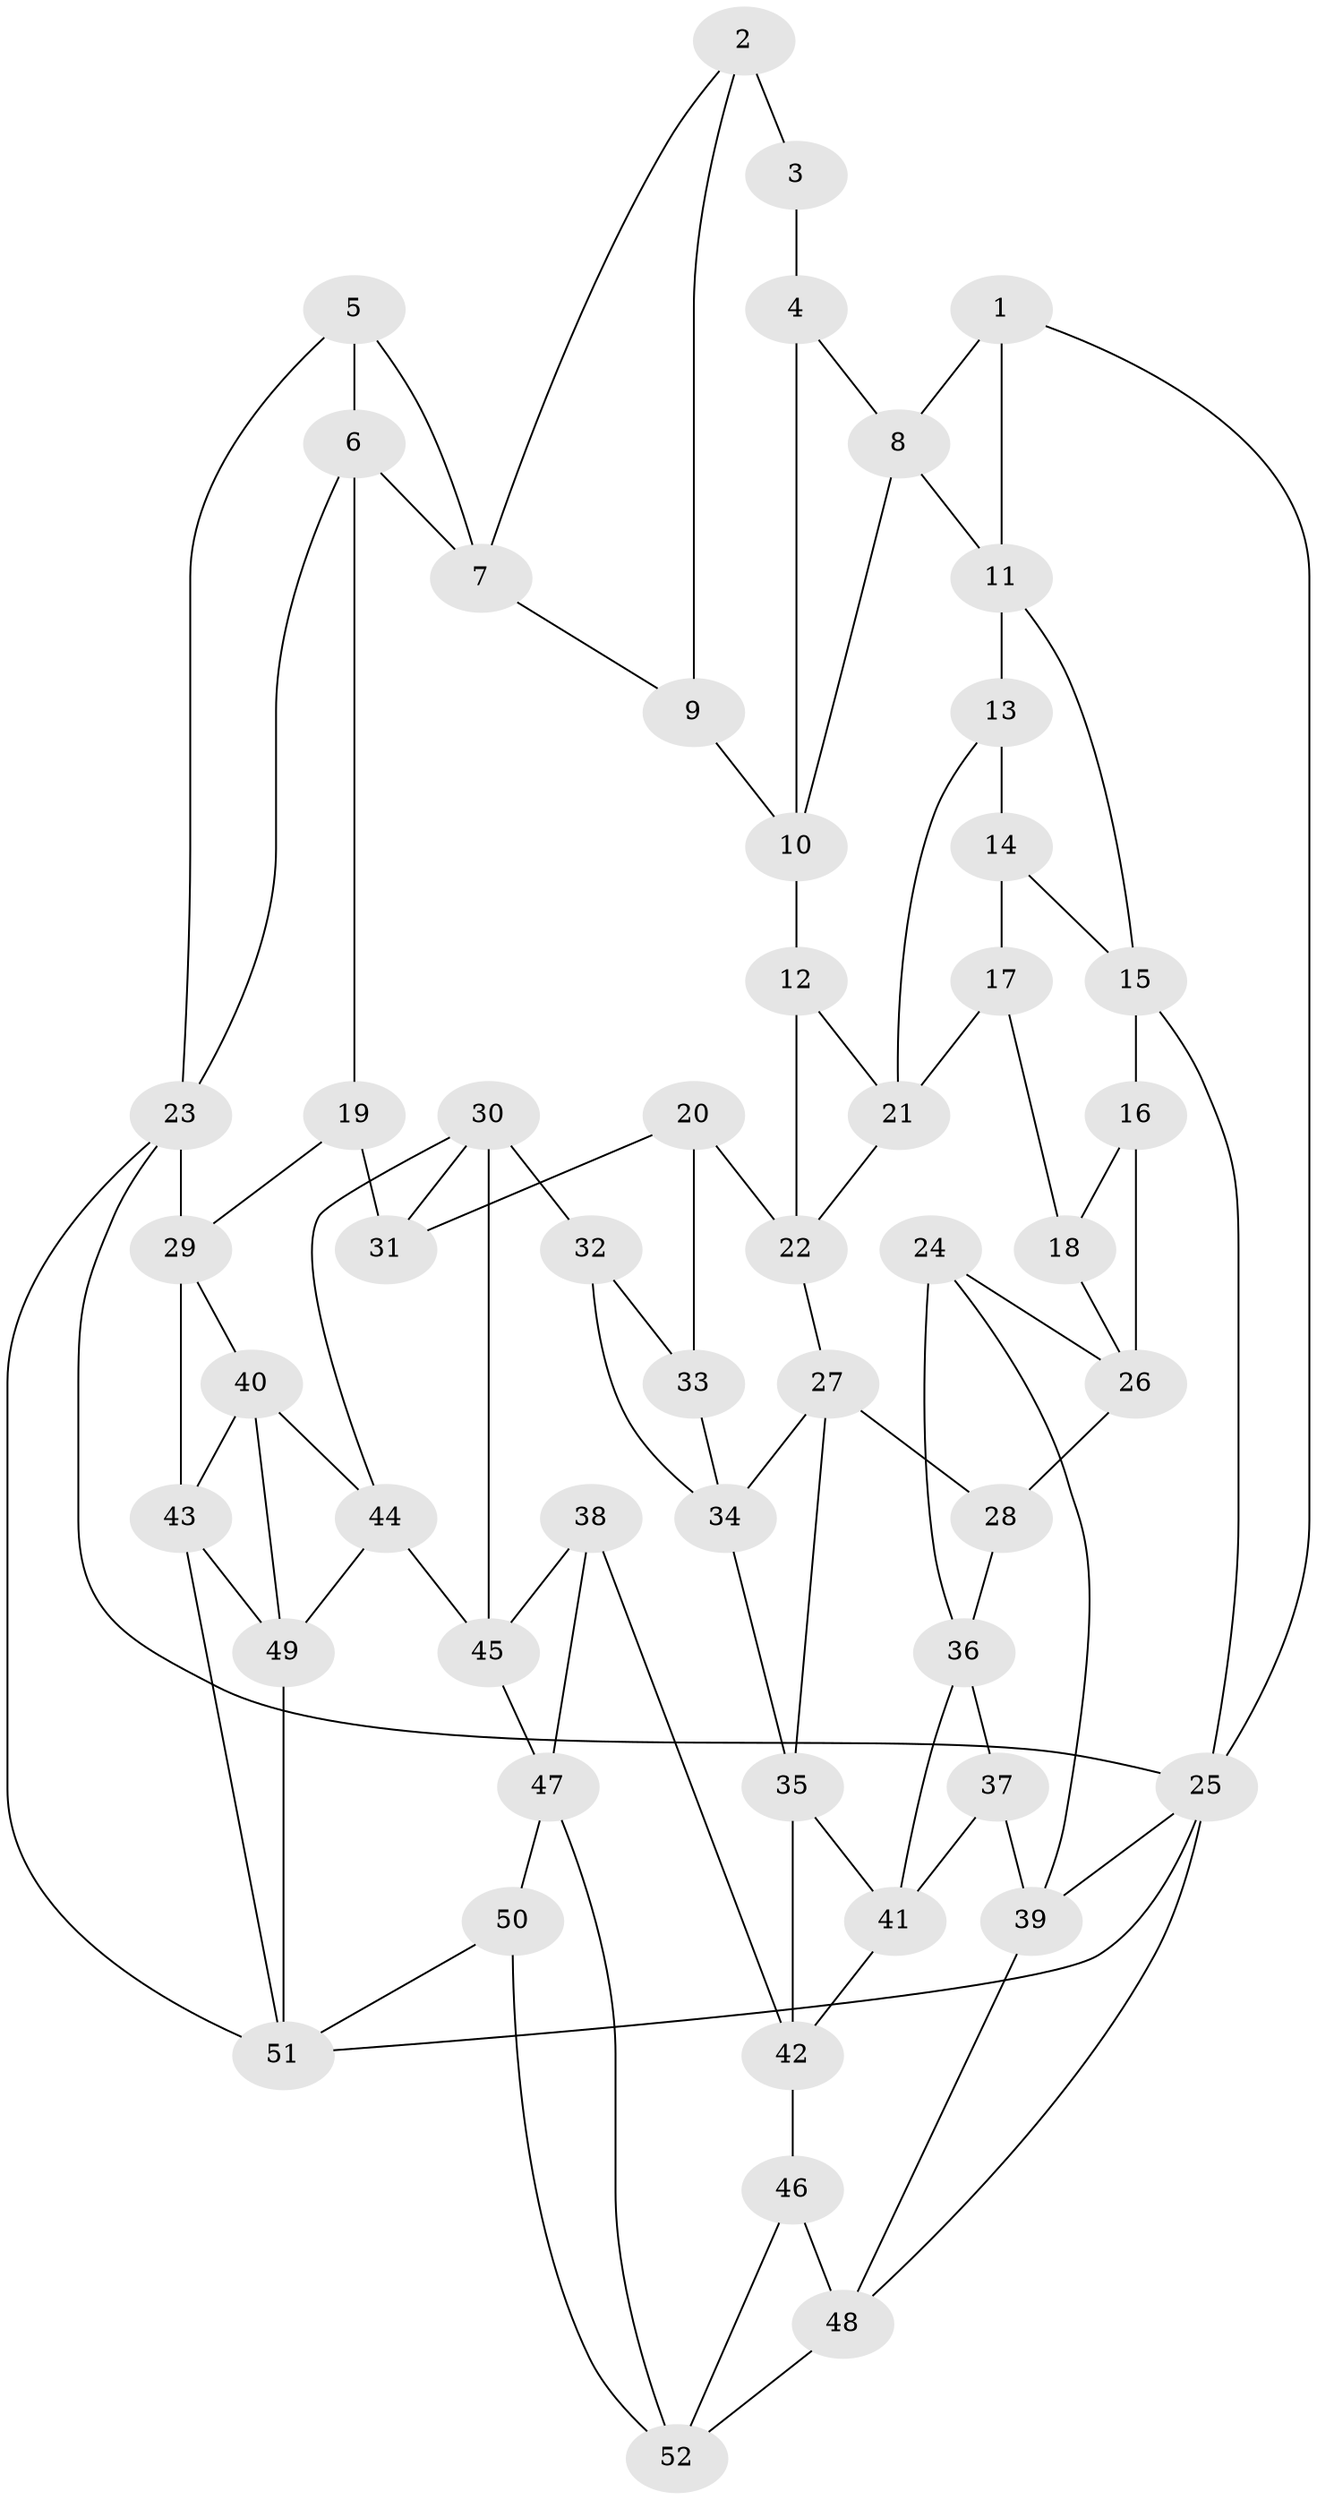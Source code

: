 // original degree distribution, {3: 0.028846153846153848, 6: 0.2692307692307692, 5: 0.4326923076923077, 4: 0.2692307692307692}
// Generated by graph-tools (version 1.1) at 2025/03/03/09/25 03:03:18]
// undirected, 52 vertices, 94 edges
graph export_dot {
graph [start="1"]
  node [color=gray90,style=filled];
  1;
  2;
  3;
  4;
  5;
  6;
  7;
  8;
  9;
  10;
  11;
  12;
  13;
  14;
  15;
  16;
  17;
  18;
  19;
  20;
  21;
  22;
  23;
  24;
  25;
  26;
  27;
  28;
  29;
  30;
  31;
  32;
  33;
  34;
  35;
  36;
  37;
  38;
  39;
  40;
  41;
  42;
  43;
  44;
  45;
  46;
  47;
  48;
  49;
  50;
  51;
  52;
  1 -- 8 [weight=1.0];
  1 -- 11 [weight=1.0];
  1 -- 25 [weight=1.0];
  2 -- 3 [weight=2.0];
  2 -- 7 [weight=1.0];
  2 -- 9 [weight=1.0];
  3 -- 4 [weight=2.0];
  4 -- 8 [weight=1.0];
  4 -- 10 [weight=1.0];
  5 -- 6 [weight=1.0];
  5 -- 7 [weight=1.0];
  5 -- 23 [weight=1.0];
  6 -- 7 [weight=1.0];
  6 -- 19 [weight=1.0];
  6 -- 23 [weight=1.0];
  7 -- 9 [weight=1.0];
  8 -- 10 [weight=1.0];
  8 -- 11 [weight=1.0];
  9 -- 10 [weight=1.0];
  10 -- 12 [weight=1.0];
  11 -- 13 [weight=1.0];
  11 -- 15 [weight=1.0];
  12 -- 21 [weight=1.0];
  12 -- 22 [weight=1.0];
  13 -- 14 [weight=1.0];
  13 -- 21 [weight=1.0];
  14 -- 15 [weight=1.0];
  14 -- 17 [weight=1.0];
  15 -- 16 [weight=1.0];
  15 -- 25 [weight=1.0];
  16 -- 18 [weight=1.0];
  16 -- 26 [weight=1.0];
  17 -- 18 [weight=1.0];
  17 -- 21 [weight=1.0];
  18 -- 26 [weight=1.0];
  19 -- 29 [weight=1.0];
  19 -- 31 [weight=2.0];
  20 -- 22 [weight=1.0];
  20 -- 31 [weight=1.0];
  20 -- 33 [weight=1.0];
  21 -- 22 [weight=1.0];
  22 -- 27 [weight=1.0];
  23 -- 25 [weight=1.0];
  23 -- 29 [weight=1.0];
  23 -- 51 [weight=1.0];
  24 -- 26 [weight=1.0];
  24 -- 36 [weight=1.0];
  24 -- 39 [weight=1.0];
  25 -- 39 [weight=1.0];
  25 -- 48 [weight=1.0];
  25 -- 51 [weight=1.0];
  26 -- 28 [weight=1.0];
  27 -- 28 [weight=1.0];
  27 -- 34 [weight=1.0];
  27 -- 35 [weight=1.0];
  28 -- 36 [weight=1.0];
  29 -- 40 [weight=1.0];
  29 -- 43 [weight=1.0];
  30 -- 31 [weight=1.0];
  30 -- 32 [weight=1.0];
  30 -- 44 [weight=1.0];
  30 -- 45 [weight=1.0];
  32 -- 33 [weight=1.0];
  32 -- 34 [weight=1.0];
  33 -- 34 [weight=2.0];
  34 -- 35 [weight=1.0];
  35 -- 41 [weight=1.0];
  35 -- 42 [weight=1.0];
  36 -- 37 [weight=1.0];
  36 -- 41 [weight=1.0];
  37 -- 39 [weight=1.0];
  37 -- 41 [weight=1.0];
  38 -- 42 [weight=1.0];
  38 -- 45 [weight=1.0];
  38 -- 47 [weight=1.0];
  39 -- 48 [weight=1.0];
  40 -- 43 [weight=1.0];
  40 -- 44 [weight=1.0];
  40 -- 49 [weight=1.0];
  41 -- 42 [weight=1.0];
  42 -- 46 [weight=1.0];
  43 -- 49 [weight=1.0];
  43 -- 51 [weight=1.0];
  44 -- 45 [weight=1.0];
  44 -- 49 [weight=1.0];
  45 -- 47 [weight=1.0];
  46 -- 48 [weight=1.0];
  46 -- 52 [weight=1.0];
  47 -- 50 [weight=1.0];
  47 -- 52 [weight=1.0];
  48 -- 52 [weight=1.0];
  49 -- 51 [weight=1.0];
  50 -- 51 [weight=1.0];
  50 -- 52 [weight=1.0];
}
